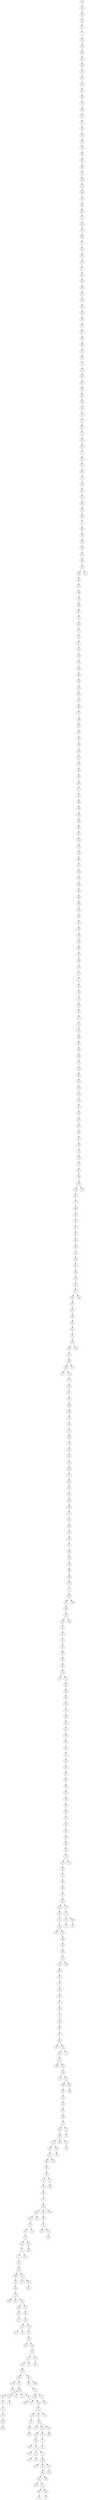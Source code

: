 digraph {
	259 [label=259]
	303 [label=303]
	345 [label=345]
	450 [label=450]
	474 [label=474]
	7 [label=7]
	348 [label=348]
	393 [label=393]
	269 [label=269]
	220 [label=220]
	300 [label=300]
	141 [label=141]
	401 [label=401]
	478 [label=478]
	481 [label=481]
	386 [label=386]
	176 [label=176]
	288 [label=288]
	415 [label=415]
	155 [label=155]
	154 [label=154]
	420 [label=420]
	236 [label=236]
	116 [label=116]
	289 [label=289]
	461 [label=461]
	499 [label=499]
	162 [label=162]
	476 [label=476]
	373 [label=373]
	444 [label=444]
	142 [label=142]
	498 [label=498]
	408 [label=408]
	121 [label=121]
	443 [label=443]
	211 [label=211]
	404 [label=404]
	54 [label=54]
	90 [label=90]
	267 [label=267]
	479 [label=479]
	87 [label=87]
	438 [label=438]
	494 [label=494]
	360 [label=360]
	397 [label=397]
	253 [label=253]
	188 [label=188]
	365 [label=365]
	204 [label=204]
	452 [label=452]
	187 [label=187]
	239 [label=239]
	492 [label=492]
	247 [label=247]
	496 [label=496]
	75 [label=75]
	115 [label=115]
	387 [label=387]
	497 [label=497]
	279 [label=279]
	458 [label=458]
	484 [label=484]
	359 [label=359]
	321 [label=321]
	73 [label=73]
	471 [label=471]
	53 [label=53]
	433 [label=433]
	382 [label=382]
	6 [label=6]
	357 [label=357]
	127 [label=127]
	482 [label=482]
	14 [label=14]
	429 [label=429]
	262 [label=262]
	275 [label=275]
	442 [label=442]
	146 [label=146]
	265 [label=265]
	25 [label=25]
	460 [label=460]
	169 [label=169]
	308 [label=308]
	254 [label=254]
	414 [label=414]
	462 [label=462]
	125 [label=125]
	206 [label=206]
	456 [label=456]
	227 [label=227]
	298 [label=298]
	432 [label=432]
	304 [label=304]
	441 [label=441]
	44 [label=44]
	381 [label=381]
	472 [label=472]
	38 [label=38]
	477 [label=477]
	68 [label=68]
	226 [label=226]
	362 [label=362]
	439 [label=439]
	336 [label=336]
	449 [label=449]
	185 [label=185]
	305 [label=305]
	422 [label=422]
	489 [label=489]
	10 [label=10]
	199 [label=199]
	367 [label=367]
	428 [label=428]
	194 [label=194]
	339 [label=339]
	445 [label=445]
	327 [label=327]
	338 [label=338]
	440 [label=440]
	361 [label=361]
	369 [label=369]
	9 [label=9]
	410 [label=410]
	488 [label=488]
	203 [label=203]
	464 [label=464]
	294 [label=294]
	469 [label=469]
	80 [label=80]
	425 [label=425]
	229 [label=229]
	140 [label=140]
	486 [label=486]
	32 [label=32]
	453 [label=453]
	350 [label=350]
	238 [label=238]
	295 [label=295]
	468 [label=468]
	390 [label=390]
	244 [label=244]
	418 [label=418]
	495 [label=495]
	184 [label=184]
	352 [label=352]
	104 [label=104]
	396 [label=396]
	375 [label=375]
	465 [label=465]
	374 [label=374]
	377 [label=377]
	4 [label=4]
	96 [label=96]
	314 [label=314]
	347 [label=347]
	391 [label=391]
	325 [label=325]
	417 [label=417]
	11 [label=11]
	251 [label=251]
	248 [label=248]
	370 [label=370]
	448 [label=448]
	296 [label=296]
	276 [label=276]
	218 [label=218]
	435 [label=435]
	451 [label=451]
	459 [label=459]
	233 [label=233]
	334 [label=334]
	65 [label=65]
	243 [label=243]
	297 [label=297]
	467 [label=467]
	426 [label=426]
	212 [label=212]
	343 [label=343]
	19 [label=19]
	270 [label=270]
	172 [label=172]
	457 [label=457]
	349 [label=349]
	446 [label=446]
	256 [label=256]
	411 [label=411]
	77 [label=77]
	480 [label=480]
	326 [label=326]
	331 [label=331]
	66 [label=66]
	26 [label=26]
	282 [label=282]
	466 [label=466]
	219 [label=219]
	318 [label=318]
	341 [label=341]
	268 [label=268]
	424 [label=424]
	230 [label=230]
	412 [label=412]
	284 [label=284]
	147 [label=147]
	437 [label=437]
	328 [label=328]
	485 [label=485]
	491 [label=491]
	56 [label=56]
	319 [label=319]
	400 [label=400]
	313 [label=313]
	406 [label=406]
	210 [label=210]
	151 [label=151]
	156 [label=156]
	271 [label=271]
	413 [label=413]
	431 [label=431]
	447 [label=447]
	490 [label=490]
	164 [label=164]
	242 [label=242]
	163 [label=163]
	102 [label=102]
	310 [label=310]
	376 [label=376]
	192 [label=192]
	470 [label=470]
	250 [label=250]
	436 [label=436]
	51 [label=51]
	329 [label=329]
	108 [label=108]
	463 [label=463]
	364 [label=364]
	385 [label=385]
	221 [label=221]
	281 [label=281]
	399 [label=399]
	94 [label=94]
	430 [label=430]
	97 [label=97]
	368 [label=368]
	89 [label=89]
	139 [label=139]
	280 [label=280]
	409 [label=409]
	157 [label=157]
	17 [label=17]
	293 [label=293]
	309 [label=309]
	384 [label=384]
	174 [label=174]
	263 [label=263]
	421 [label=421]
	317 [label=317]
	34 [label=34]
	150 [label=150]
	378 [label=378]
	183 [label=183]
	129 [label=129]
	131 [label=131]
	16 [label=16]
	91 [label=91]
	165 [label=165]
	493 [label=493]
	181 [label=181]
	434 [label=434]
	132 [label=132]
	198 [label=198]
	405 [label=405]
	312 [label=312]
	209 [label=209]
	323 [label=323]
	473 [label=473]
	43 [label=43]
	225 [label=225]
	475 [label=475]
	234 [label=234]
	86 [label=86]
	363 [label=363]
	113 [label=113]
	190 [label=190]
	344 [label=344]
	223 [label=223]
	117 [label=117]
	88 [label=88]
	193 [label=193]
	389 [label=389]
	249 [label=249]
	379 [label=379]
	175 [label=175]
	95 [label=95]
	316 [label=316]
	277 [label=277]
	320 [label=320]
	109 [label=109]
	307 [label=307]
	167 [label=167]
	232 [label=232]
	182 [label=182]
	171 [label=171]
	290 [label=290]
	235 [label=235]
	302 [label=302]
	208 [label=208]
	354 [label=354]
	483 [label=483]
	201 [label=201]
	231 [label=231]
	383 [label=383]
	99 [label=99]
	135 [label=135]
	241 [label=241]
	158 [label=158]
	67 [label=67]
	196 [label=196]
	35 [label=35]
	245 [label=245]
	207 [label=207]
	407 [label=407]
	202 [label=202]
	330 [label=330]
	111 [label=111]
	487 [label=487]
	137 [label=137]
	380 [label=380]
	237 [label=237]
	419 [label=419]
	79 [label=79]
	173 [label=173]
	306 [label=306]
	98 [label=98]
	222 [label=222]
	40 [label=40]
	59 [label=59]
	292 [label=292]
	74 [label=74]
	355 [label=355]
	392 [label=392]
	41 [label=41]
	395 [label=395]
	351 [label=351]
	388 [label=388]
	342 [label=342]
	335 [label=335]
	83 [label=83]
	128 [label=128]
	264 [label=264]
	42 [label=42]
	258 [label=258]
	416 [label=416]
	261 [label=261]
	216 [label=216]
	149 [label=149]
	15 [label=15]
	322 [label=322]
	23 [label=23]
	1 [label=1]
	100 [label=100]
	427 [label=427]
	168 [label=168]
	63 [label=63]
	105 [label=105]
	179 [label=179]
	324 [label=324]
	217 [label=217]
	144 [label=144]
	224 [label=224]
	39 [label=39]
	371 [label=371]
	50 [label=50]
	143 [label=143]
	215 [label=215]
	311 [label=311]
	24 [label=24]
	153 [label=153]
	118 [label=118]
	93 [label=93]
	291 [label=291]
	82 [label=82]
	240 [label=240]
	315 [label=315]
	62 [label=62]
	200 [label=200]
	119 [label=119]
	398 [label=398]
	170 [label=170]
	273 [label=273]
	58 [label=58]
	136 [label=136]
	337 [label=337]
	31 [label=31]
	92 [label=92]
	274 [label=274]
	228 [label=228]
	403 [label=403]
	103 [label=103]
	45 [label=45]
	13 [label=13]
	52 [label=52]
	49 [label=49]
	84 [label=84]
	85 [label=85]
	112 [label=112]
	356 [label=356]
	166 [label=166]
	107 [label=107]
	106 [label=106]
	27 [label=27]
	120 [label=120]
	191 [label=191]
	69 [label=69]
	333 [label=333]
	81 [label=81]
	454 [label=454]
	152 [label=152]
	145 [label=145]
	195 [label=195]
	353 [label=353]
	138 [label=138]
	20 [label=20]
	114 [label=114]
	8 [label=8]
	423 [label=423]
	101 [label=101]
	0 [label=0]
	346 [label=346]
	332 [label=332]
	287 [label=287]
	340 [label=340]
	28 [label=28]
	283 [label=283]
	76 [label=76]
	301 [label=301]
	72 [label=72]
	285 [label=285]
	57 [label=57]
	299 [label=299]
	55 [label=55]
	278 [label=278]
	124 [label=124]
	2 [label=2]
	61 [label=61]
	130 [label=130]
	394 [label=394]
	47 [label=47]
	71 [label=71]
	60 [label=60]
	286 [label=286]
	37 [label=37]
	272 [label=272]
	252 [label=252]
	214 [label=214]
	177 [label=177]
	159 [label=159]
	160 [label=160]
	123 [label=123]
	110 [label=110]
	402 [label=402]
	133 [label=133]
	122 [label=122]
	366 [label=366]
	205 [label=205]
	36 [label=36]
	372 [label=372]
	64 [label=64]
	213 [label=213]
	134 [label=134]
	3 [label=3]
	161 [label=161]
	78 [label=78]
	197 [label=197]
	30 [label=30]
	260 [label=260]
	48 [label=48]
	46 [label=46]
	33 [label=33]
	29 [label=29]
	455 [label=455]
	358 [label=358]
	5 [label=5]
	186 [label=186]
	178 [label=178]
	22 [label=22]
	255 [label=255]
	21 [label=21]
	266 [label=266]
	18 [label=18]
	70 [label=70]
	148 [label=148]
	180 [label=180]
	257 [label=257]
	126 [label=126]
	246 [label=246]
	189 [label=189]
	12 [label=12]
	259 -> 303
	303 -> 345
	345 -> 450
	450 -> 474
	474 -> 7
	7 -> 348
	348 -> 393
	393 -> 269
	269 -> 220
	220 -> 300
	300 -> 141
	141 -> 401
	401 -> 478
	478 -> 481
	481 -> 386
	386 -> 176
	176 -> 288
	288 -> 415
	415 -> 155
	155 -> 154
	154 -> 420
	420 -> 236
	236 -> 116
	116 -> 289
	289 -> 461
	461 -> 499
	499 -> 162
	162 -> 476
	476 -> 373
	373 -> 444
	444 -> 142
	142 -> 498
	498 -> 408
	408 -> 121
	121 -> 443
	443 -> 211
	211 -> 404
	404 -> 54
	54 -> 90
	90 -> 267
	267 -> 479
	479 -> 87
	87 -> 438
	438 -> 494
	494 -> 360
	360 -> 397
	397 -> 253
	253 -> 188
	188 -> 365
	365 -> 204
	204 -> 452
	452 -> 187
	187 -> 239
	239 -> 492
	492 -> 247
	247 -> 496
	496 -> 75
	75 -> 115
	115 -> 387
	387 -> 497
	497 -> 279
	279 -> 458
	458 -> 484
	484 -> 359
	359 -> 321
	321 -> 73
	73 -> 471
	471 -> 53
	53 -> 433
	433 -> 382
	382 -> 6
	6 -> 357
	357 -> 127
	127 -> 482
	482 -> 14
	14 -> 429
	429 -> 262
	262 -> 275
	275 -> 442
	442 -> 146
	146 -> 265
	265 -> 25
	25 -> 460
	460 -> 169
	169 -> 308
	308 -> 254
	254 -> 414
	414 -> 462
	462 -> 125
	125 -> 206
	206 -> 456
	456 -> 227
	227 -> 298
	298 -> 432
	432 -> 304
	304 -> 441
	441 -> 44
	44 -> 381
	381 -> 472
	472 -> 38
	38 -> 477
	477 -> 68
	68 -> 226
	226 -> 362
	362 -> 439
	439 -> 336
	336 -> 449
	449 -> 185
	185 -> 305
	305 -> 422
	422 -> 489
	489 -> 10
	10 -> 199
	199 -> 367
	367 -> 428
	428 -> 194
	194 -> 339
	339 -> 445
	445 -> 327
	327 -> 338
	338 -> 440
	440 -> 361
	361 -> 369
	369 -> 9
	9 -> 410
	410 -> 488
	488 -> 203
	203 -> 464
	464 -> 294
	294 -> 469
	469 -> 80
	80 -> 425
	425 -> 229
	229 -> 140
	140 -> 486
	486 -> 32
	32 -> 453
	453 -> 350
	350 -> 238
	238 -> 295
	295 -> 468
	468 -> 390
	390 -> 244
	244 -> 418
	418 -> 495
	495 -> 184
	184 -> 352
	352 -> 104
	104 -> 396
	396 -> 375
	375 -> 465
	465 -> 374
	374 -> 377
	377 -> 4
	4 -> 96
	96 -> 314
	314 -> 347
	347 -> 391
	391 -> 325
	325 -> 417
	417 -> 11
	11 -> 251
	251 -> 248
	248 -> 370
	370 -> 448
	448 -> 296
	296 -> 276
	276 -> 218
	218 -> 435
	435 -> 451
	451 -> 459
	459 -> 233
	233 -> 334
	334 -> 65
	65 -> 243
	243 -> 297
	297 -> 467
	467 -> 426
	426 -> 212
	212 -> 343
	343 -> 19
	19 -> 270
	270 -> 172
	172 -> 457
	457 -> 349
	349 -> 446
	446 -> 256
	256 -> 411
	411 -> 77
	77 -> 480
	480 -> 326
	326 -> 331
	331 -> 66
	66 -> 26
	26 -> 282
	282 -> 466
	466 -> 219
	219 -> 318
	318 -> 341
	341 -> 268
	268 -> 424
	424 -> 230
	230 -> 412
	412 -> 284
	284 -> 147
	147 -> 437
	437 -> 328
	328 -> 485
	485 -> 491
	491 -> 56
	56 -> 319
	319 -> 400
	400 -> 313
	313 -> 406
	406 -> 210
	210 -> 151
	210 -> 156
	156 -> 271
	271 -> 413
	413 -> 431
	431 -> 447
	447 -> 490
	490 -> 164
	164 -> 242
	242 -> 163
	163 -> 102
	102 -> 310
	310 -> 376
	376 -> 192
	192 -> 470
	470 -> 250
	250 -> 436
	436 -> 51
	51 -> 329
	329 -> 108
	108 -> 463
	463 -> 364
	364 -> 385
	385 -> 221
	221 -> 281
	281 -> 399
	399 -> 94
	94 -> 430
	430 -> 97
	97 -> 368
	368 -> 89
	89 -> 139
	139 -> 280
	280 -> 409
	409 -> 157
	157 -> 17
	17 -> 293
	293 -> 309
	309 -> 384
	384 -> 174
	174 -> 263
	263 -> 421
	421 -> 317
	317 -> 34
	34 -> 150
	150 -> 378
	378 -> 183
	183 -> 129
	129 -> 131
	131 -> 16
	131 -> 91
	91 -> 165
	165 -> 493
	493 -> 181
	181 -> 434
	434 -> 132
	132 -> 198
	198 -> 405
	405 -> 312
	312 -> 209
	209 -> 323
	323 -> 473
	473 -> 43
	43 -> 225
	225 -> 475
	475 -> 234
	234 -> 86
	86 -> 363
	363 -> 113
	113 -> 190
	190 -> 344
	344 -> 223
	223 -> 117
	117 -> 88
	88 -> 193
	193 -> 389
	389 -> 249
	249 -> 379
	379 -> 175
	175 -> 95
	95 -> 316
	316 -> 277
	277 -> 320
	320 -> 109
	109 -> 307
	307 -> 167
	167 -> 232
	232 -> 182
	182 -> 171
	171 -> 290
	290 -> 235
	290 -> 302
	302 -> 208
	208 -> 354
	354 -> 483
	483 -> 201
	201 -> 231
	231 -> 383
	383 -> 99
	99 -> 135
	135 -> 241
	241 -> 158
	158 -> 67
	67 -> 196
	196 -> 35
	35 -> 245
	245 -> 207
	207 -> 407
	407 -> 202
	202 -> 330
	202 -> 111
	111 -> 487
	487 -> 137
	137 -> 380
	137 -> 237
	237 -> 419
	419 -> 79
	419 -> 173
	173 -> 306
	306 -> 98
	98 -> 222
	222 -> 40
	40 -> 59
	59 -> 292
	292 -> 74
	74 -> 355
	355 -> 392
	392 -> 41
	41 -> 395
	395 -> 351
	351 -> 388
	388 -> 342
	342 -> 335
	335 -> 83
	83 -> 128
	128 -> 264
	264 -> 42
	42 -> 258
	258 -> 416
	416 -> 261
	261 -> 216
	216 -> 149
	149 -> 15
	15 -> 322
	322 -> 23
	23 -> 1
	1 -> 100
	100 -> 427
	427 -> 168
	168 -> 63
	63 -> 105
	105 -> 179
	179 -> 324
	179 -> 217
	179 -> 144
	144 -> 224
	224 -> 39
	39 -> 371
	144 -> 50
	50 -> 143
	143 -> 215
	215 -> 311
	311 -> 24
	311 -> 153
	215 -> 118
	118 -> 93
	93 -> 291
	291 -> 82
	291 -> 240
	240 -> 315
	315 -> 62
	62 -> 200
	200 -> 119
	119 -> 398
	398 -> 170
	170 -> 273
	398 -> 58
	58 -> 136
	136 -> 337
	337 -> 31
	31 -> 92
	92 -> 274
	274 -> 228
	228 -> 403
	136 -> 103
	103 -> 45
	136 -> 13
	136 -> 52
	136 -> 49
	119 -> 84
	84 -> 85
	85 -> 112
	112 -> 356
	356 -> 166
	356 -> 107
	356 -> 106
	106 -> 27
	27 -> 120
	120 -> 191
	191 -> 69
	69 -> 333
	27 -> 81
	81 -> 454
	454 -> 152
	454 -> 145
	145 -> 195
	195 -> 353
	353 -> 138
	353 -> 20
	20 -> 114
	20 -> 8
	8 -> 423
	8 -> 101
	20 -> 0
	0 -> 346
	346 -> 332
	346 -> 287
	287 -> 340
	340 -> 28
	28 -> 283
	28 -> 76
	76 -> 301
	301 -> 72
	76 -> 285
	285 -> 57
	340 -> 299
	346 -> 55
	55 -> 278
	145 -> 124
	124 -> 2
	2 -> 61
	454 -> 130
	130 -> 394
	27 -> 47
	112 -> 71
	71 -> 60
	84 -> 286
	62 -> 37
	315 -> 272
	272 -> 252
	427 -> 214
	214 -> 177
	214 -> 159
	159 -> 160
	23 -> 123
	15 -> 110
	110 -> 402
	216 -> 133
	416 -> 122
	258 -> 366
	366 -> 205
	205 -> 36
	36 -> 372
	36 -> 64
	64 -> 213
	258 -> 134
	335 -> 3
	3 -> 161
	351 -> 78
	41 -> 197
	197 -> 30
	392 -> 260
	392 -> 48
	48 -> 46
	74 -> 33
	33 -> 29
	173 -> 455
	455 -> 358
	111 -> 5
	201 -> 186
	167 -> 178
	178 -> 22
	22 -> 255
	255 -> 21
	22 -> 266
	266 -> 18
	175 -> 70
	174 -> 148
	293 -> 180
	406 -> 257
	319 -> 126
	412 -> 246
	446 -> 189
	125 -> 12
}